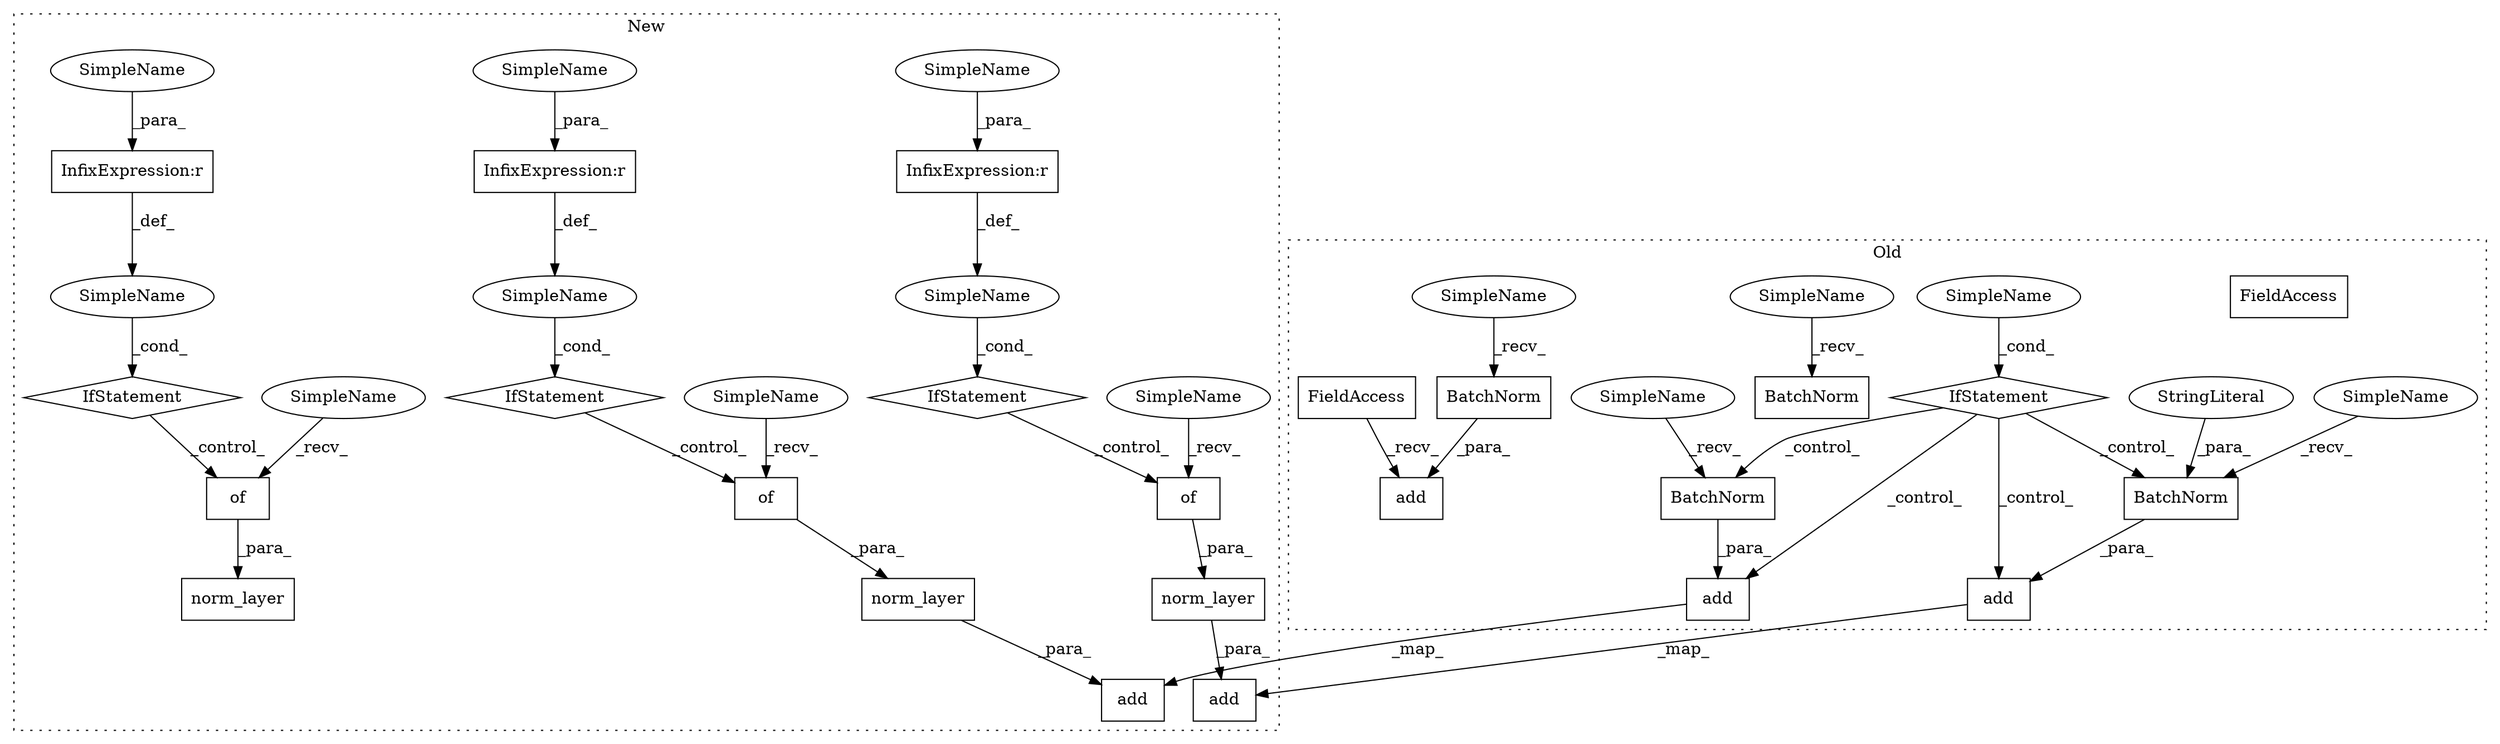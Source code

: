 digraph G {
subgraph cluster0 {
1 [label="add" a="32" s="926,944" l="4,1" shape="box"];
3 [label="FieldAccess" a="22" s="916" l="9" shape="box"];
14 [label="add" a="32" s="1228,1246" l="4,1" shape="box"];
15 [label="BatchNorm" a="32" s="1235" l="11" shape="box"];
16 [label="add" a="32" s="1279,1304" l="4,1" shape="box"];
18 [label="BatchNorm" a="32" s="1286,1303" l="10,1" shape="box"];
24 [label="BatchNorm" a="32" s="1758" l="11" shape="box"];
25 [label="SimpleName" a="42" s="1198" l="10" shape="ellipse"];
26 [label="BatchNorm" a="32" s="933" l="11" shape="box"];
27 [label="IfStatement" a="25" s="1194,1208" l="4,2" shape="diamond"];
28 [label="StringLiteral" a="45" s="1296" l="7" shape="ellipse"];
32 [label="SimpleName" a="42" s="1232" l="2" shape="ellipse"];
33 [label="SimpleName" a="42" s="1755" l="2" shape="ellipse"];
34 [label="SimpleName" a="42" s="1283" l="2" shape="ellipse"];
35 [label="SimpleName" a="42" s="930" l="2" shape="ellipse"];
36 [label="FieldAccess" a="22" s="916" l="9" shape="box"];
label = "Old";
style="dotted";
}
subgraph cluster1 {
2 [label="norm_layer" a="32" s="1069,1126" l="11,1" shape="box"];
4 [label="of" a="32" s="1108" l="4" shape="box"];
5 [label="IfStatement" a="25" s="1101" l="3" shape="diamond"];
6 [label="SimpleName" a="42" s="" l="" shape="ellipse"];
7 [label="InfixExpression:r" a="27" s="1092" l="4" shape="box"];
8 [label="of" a="32" s="1281" l="4" shape="box"];
9 [label="norm_layer" a="32" s="1242,1299" l="11,1" shape="box"];
10 [label="InfixExpression:r" a="27" s="1265" l="4" shape="box"];
11 [label="IfStatement" a="25" s="1274" l="3" shape="diamond"];
12 [label="SimpleName" a="42" s="" l="" shape="ellipse"];
13 [label="add" a="32" s="1065,1127" l="4,1" shape="box"];
17 [label="add" a="32" s="1238,1300" l="4,1" shape="box"];
19 [label="InfixExpression:r" a="27" s="899" l="4" shape="box"];
20 [label="of" a="32" s="915" l="4" shape="box"];
21 [label="norm_layer" a="32" s="876,933" l="11,1" shape="box"];
22 [label="SimpleName" a="42" s="" l="" shape="ellipse"];
23 [label="IfStatement" a="25" s="908" l="3" shape="diamond"];
29 [label="SimpleName" a="42" s="911" l="3" shape="ellipse"];
30 [label="SimpleName" a="42" s="1277" l="3" shape="ellipse"];
31 [label="SimpleName" a="42" s="1104" l="3" shape="ellipse"];
37 [label="SimpleName" a="42" s="1096" l="4" shape="ellipse"];
38 [label="SimpleName" a="42" s="1269" l="4" shape="ellipse"];
39 [label="SimpleName" a="42" s="903" l="4" shape="ellipse"];
label = "New";
style="dotted";
}
2 -> 13 [label="_para_"];
4 -> 2 [label="_para_"];
5 -> 4 [label="_control_"];
6 -> 5 [label="_cond_"];
7 -> 6 [label="_def_"];
8 -> 9 [label="_para_"];
9 -> 17 [label="_para_"];
10 -> 12 [label="_def_"];
11 -> 8 [label="_control_"];
12 -> 11 [label="_cond_"];
14 -> 13 [label="_map_"];
15 -> 14 [label="_para_"];
16 -> 17 [label="_map_"];
18 -> 16 [label="_para_"];
19 -> 22 [label="_def_"];
20 -> 21 [label="_para_"];
22 -> 23 [label="_cond_"];
23 -> 20 [label="_control_"];
25 -> 27 [label="_cond_"];
26 -> 1 [label="_para_"];
27 -> 16 [label="_control_"];
27 -> 18 [label="_control_"];
27 -> 15 [label="_control_"];
27 -> 14 [label="_control_"];
28 -> 18 [label="_para_"];
29 -> 20 [label="_recv_"];
30 -> 8 [label="_recv_"];
31 -> 4 [label="_recv_"];
32 -> 15 [label="_recv_"];
33 -> 24 [label="_recv_"];
34 -> 18 [label="_recv_"];
35 -> 26 [label="_recv_"];
36 -> 1 [label="_recv_"];
37 -> 7 [label="_para_"];
38 -> 10 [label="_para_"];
39 -> 19 [label="_para_"];
}